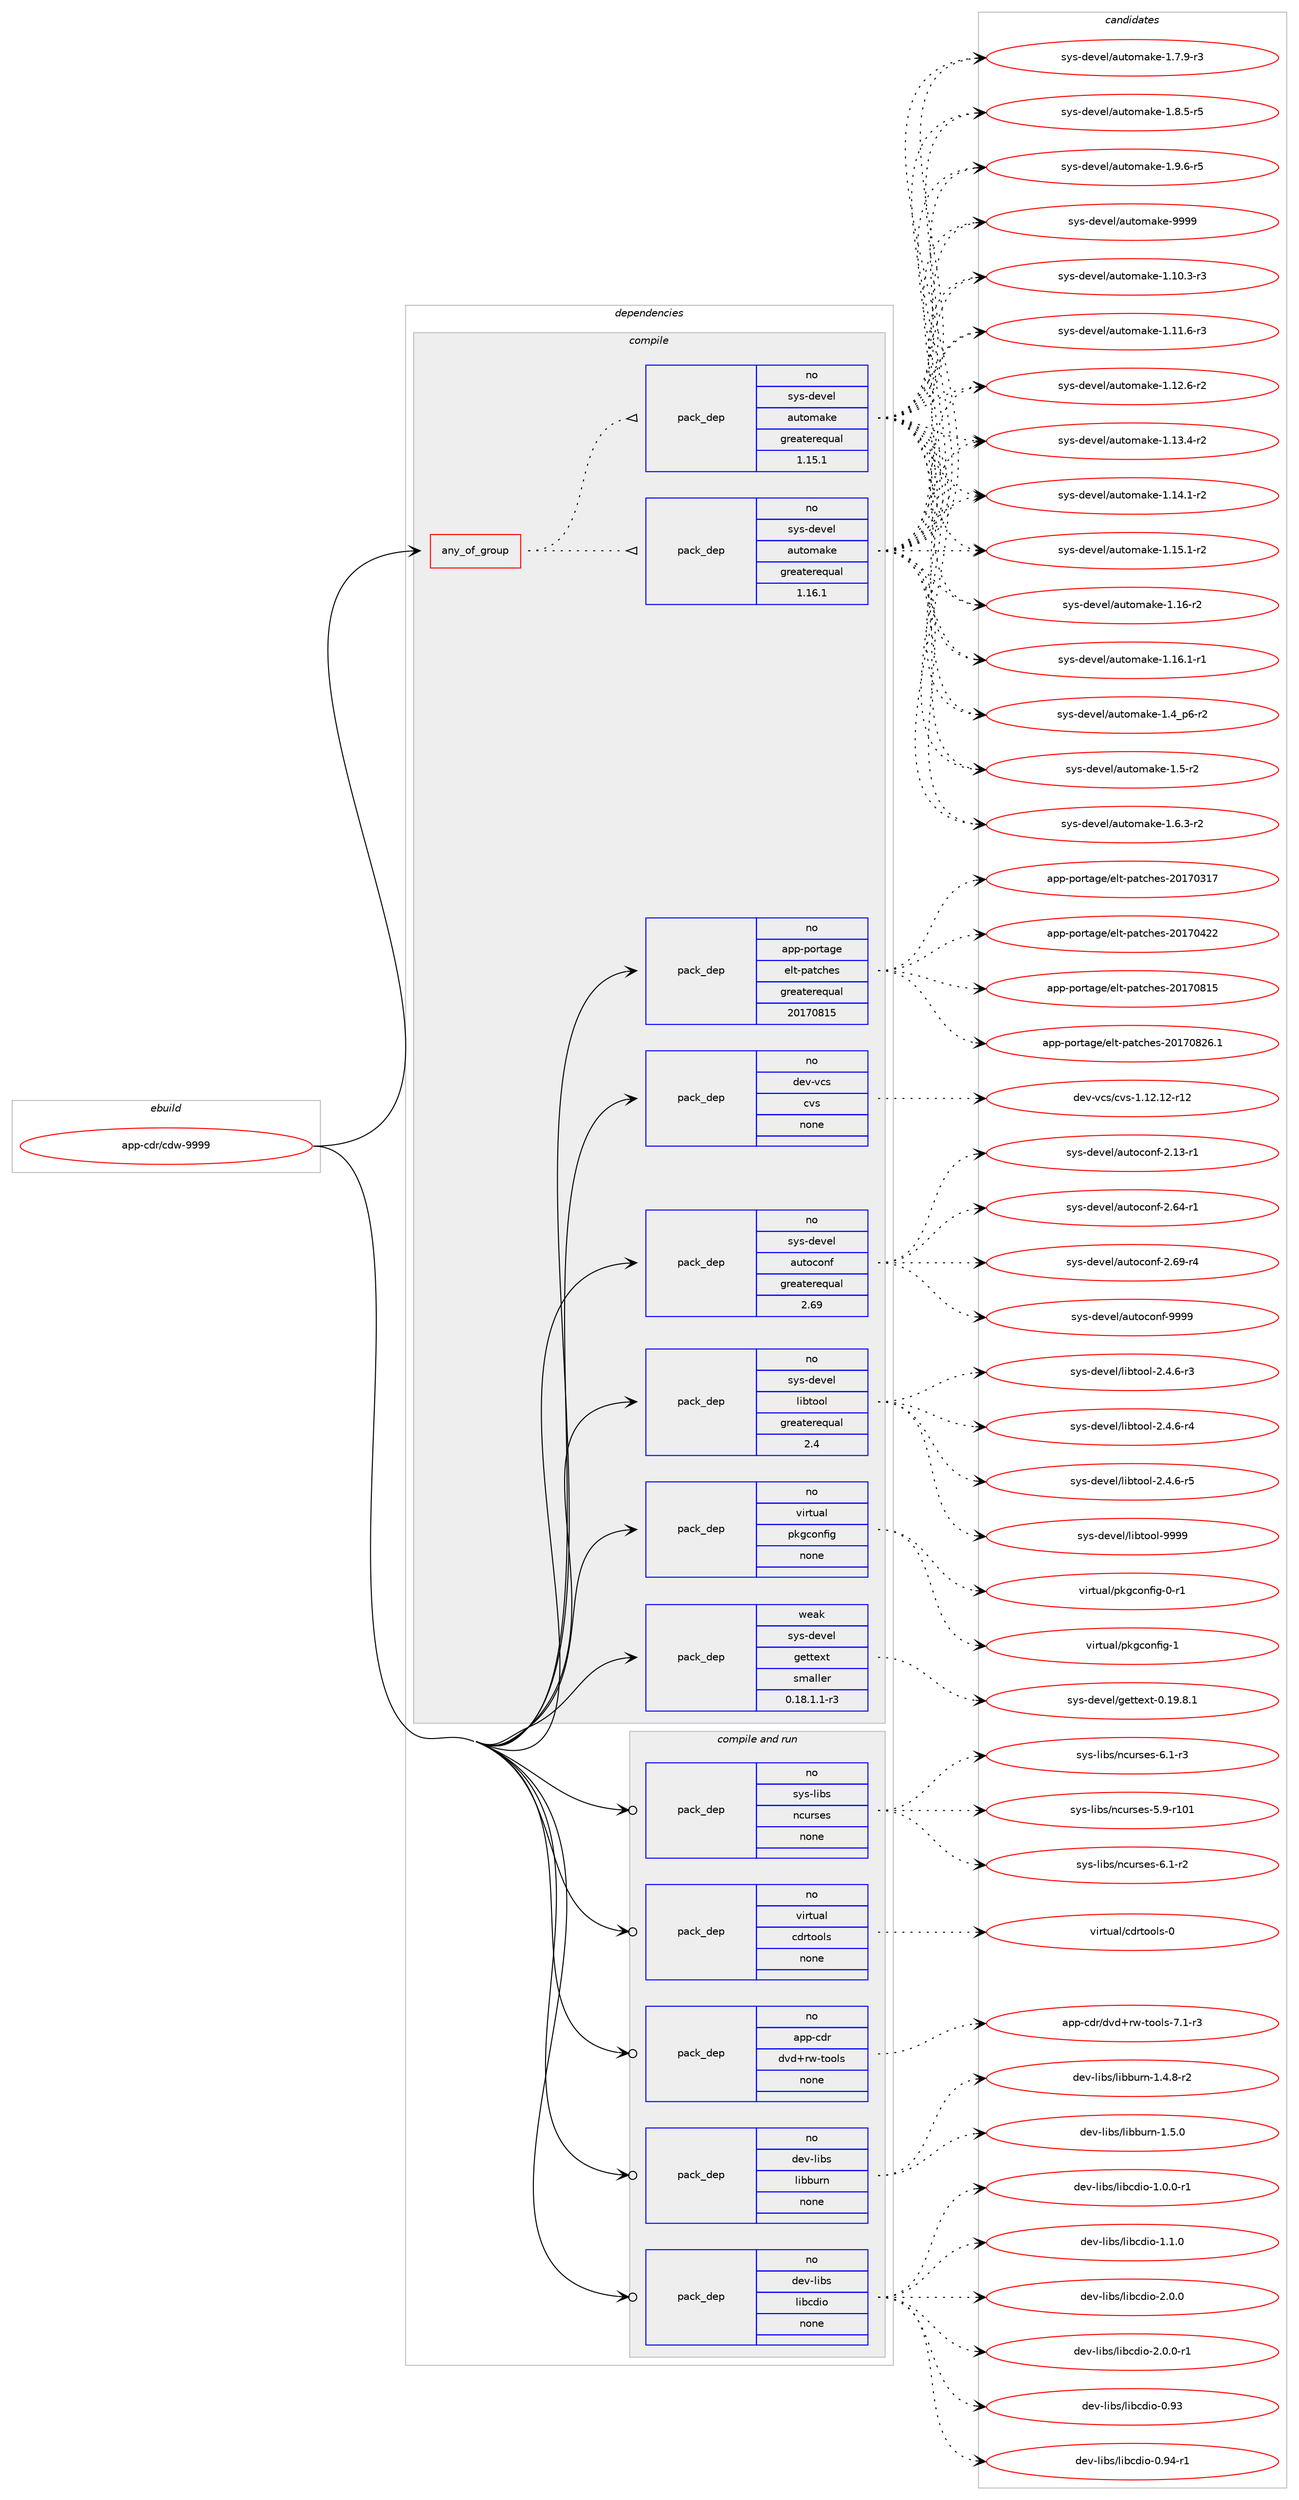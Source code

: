 digraph prolog {

# *************
# Graph options
# *************

newrank=true;
concentrate=true;
compound=true;
graph [rankdir=LR,fontname=Helvetica,fontsize=10,ranksep=1.5];#, ranksep=2.5, nodesep=0.2];
edge  [arrowhead=vee];
node  [fontname=Helvetica,fontsize=10];

# **********
# The ebuild
# **********

subgraph cluster_leftcol {
color=gray;
rank=same;
label=<<i>ebuild</i>>;
id [label="app-cdr/cdw-9999", color=red, width=4, href="../app-cdr/cdw-9999.svg"];
}

# ****************
# The dependencies
# ****************

subgraph cluster_midcol {
color=gray;
label=<<i>dependencies</i>>;
subgraph cluster_compile {
fillcolor="#eeeeee";
style=filled;
label=<<i>compile</i>>;
subgraph any19266 {
dependency1274577 [label=<<TABLE BORDER="0" CELLBORDER="1" CELLSPACING="0" CELLPADDING="4"><TR><TD CELLPADDING="10">any_of_group</TD></TR></TABLE>>, shape=none, color=red];subgraph pack907316 {
dependency1274578 [label=<<TABLE BORDER="0" CELLBORDER="1" CELLSPACING="0" CELLPADDING="4" WIDTH="220"><TR><TD ROWSPAN="6" CELLPADDING="30">pack_dep</TD></TR><TR><TD WIDTH="110">no</TD></TR><TR><TD>sys-devel</TD></TR><TR><TD>automake</TD></TR><TR><TD>greaterequal</TD></TR><TR><TD>1.16.1</TD></TR></TABLE>>, shape=none, color=blue];
}
dependency1274577:e -> dependency1274578:w [weight=20,style="dotted",arrowhead="oinv"];
subgraph pack907317 {
dependency1274579 [label=<<TABLE BORDER="0" CELLBORDER="1" CELLSPACING="0" CELLPADDING="4" WIDTH="220"><TR><TD ROWSPAN="6" CELLPADDING="30">pack_dep</TD></TR><TR><TD WIDTH="110">no</TD></TR><TR><TD>sys-devel</TD></TR><TR><TD>automake</TD></TR><TR><TD>greaterequal</TD></TR><TR><TD>1.15.1</TD></TR></TABLE>>, shape=none, color=blue];
}
dependency1274577:e -> dependency1274579:w [weight=20,style="dotted",arrowhead="oinv"];
}
id:e -> dependency1274577:w [weight=20,style="solid",arrowhead="vee"];
subgraph pack907318 {
dependency1274580 [label=<<TABLE BORDER="0" CELLBORDER="1" CELLSPACING="0" CELLPADDING="4" WIDTH="220"><TR><TD ROWSPAN="6" CELLPADDING="30">pack_dep</TD></TR><TR><TD WIDTH="110">no</TD></TR><TR><TD>app-portage</TD></TR><TR><TD>elt-patches</TD></TR><TR><TD>greaterequal</TD></TR><TR><TD>20170815</TD></TR></TABLE>>, shape=none, color=blue];
}
id:e -> dependency1274580:w [weight=20,style="solid",arrowhead="vee"];
subgraph pack907319 {
dependency1274581 [label=<<TABLE BORDER="0" CELLBORDER="1" CELLSPACING="0" CELLPADDING="4" WIDTH="220"><TR><TD ROWSPAN="6" CELLPADDING="30">pack_dep</TD></TR><TR><TD WIDTH="110">no</TD></TR><TR><TD>dev-vcs</TD></TR><TR><TD>cvs</TD></TR><TR><TD>none</TD></TR><TR><TD></TD></TR></TABLE>>, shape=none, color=blue];
}
id:e -> dependency1274581:w [weight=20,style="solid",arrowhead="vee"];
subgraph pack907320 {
dependency1274582 [label=<<TABLE BORDER="0" CELLBORDER="1" CELLSPACING="0" CELLPADDING="4" WIDTH="220"><TR><TD ROWSPAN="6" CELLPADDING="30">pack_dep</TD></TR><TR><TD WIDTH="110">no</TD></TR><TR><TD>sys-devel</TD></TR><TR><TD>autoconf</TD></TR><TR><TD>greaterequal</TD></TR><TR><TD>2.69</TD></TR></TABLE>>, shape=none, color=blue];
}
id:e -> dependency1274582:w [weight=20,style="solid",arrowhead="vee"];
subgraph pack907321 {
dependency1274583 [label=<<TABLE BORDER="0" CELLBORDER="1" CELLSPACING="0" CELLPADDING="4" WIDTH="220"><TR><TD ROWSPAN="6" CELLPADDING="30">pack_dep</TD></TR><TR><TD WIDTH="110">no</TD></TR><TR><TD>sys-devel</TD></TR><TR><TD>libtool</TD></TR><TR><TD>greaterequal</TD></TR><TR><TD>2.4</TD></TR></TABLE>>, shape=none, color=blue];
}
id:e -> dependency1274583:w [weight=20,style="solid",arrowhead="vee"];
subgraph pack907322 {
dependency1274584 [label=<<TABLE BORDER="0" CELLBORDER="1" CELLSPACING="0" CELLPADDING="4" WIDTH="220"><TR><TD ROWSPAN="6" CELLPADDING="30">pack_dep</TD></TR><TR><TD WIDTH="110">no</TD></TR><TR><TD>virtual</TD></TR><TR><TD>pkgconfig</TD></TR><TR><TD>none</TD></TR><TR><TD></TD></TR></TABLE>>, shape=none, color=blue];
}
id:e -> dependency1274584:w [weight=20,style="solid",arrowhead="vee"];
subgraph pack907323 {
dependency1274585 [label=<<TABLE BORDER="0" CELLBORDER="1" CELLSPACING="0" CELLPADDING="4" WIDTH="220"><TR><TD ROWSPAN="6" CELLPADDING="30">pack_dep</TD></TR><TR><TD WIDTH="110">weak</TD></TR><TR><TD>sys-devel</TD></TR><TR><TD>gettext</TD></TR><TR><TD>smaller</TD></TR><TR><TD>0.18.1.1-r3</TD></TR></TABLE>>, shape=none, color=blue];
}
id:e -> dependency1274585:w [weight=20,style="solid",arrowhead="vee"];
}
subgraph cluster_compileandrun {
fillcolor="#eeeeee";
style=filled;
label=<<i>compile and run</i>>;
subgraph pack907324 {
dependency1274586 [label=<<TABLE BORDER="0" CELLBORDER="1" CELLSPACING="0" CELLPADDING="4" WIDTH="220"><TR><TD ROWSPAN="6" CELLPADDING="30">pack_dep</TD></TR><TR><TD WIDTH="110">no</TD></TR><TR><TD>app-cdr</TD></TR><TR><TD>dvd+rw-tools</TD></TR><TR><TD>none</TD></TR><TR><TD></TD></TR></TABLE>>, shape=none, color=blue];
}
id:e -> dependency1274586:w [weight=20,style="solid",arrowhead="odotvee"];
subgraph pack907325 {
dependency1274587 [label=<<TABLE BORDER="0" CELLBORDER="1" CELLSPACING="0" CELLPADDING="4" WIDTH="220"><TR><TD ROWSPAN="6" CELLPADDING="30">pack_dep</TD></TR><TR><TD WIDTH="110">no</TD></TR><TR><TD>dev-libs</TD></TR><TR><TD>libburn</TD></TR><TR><TD>none</TD></TR><TR><TD></TD></TR></TABLE>>, shape=none, color=blue];
}
id:e -> dependency1274587:w [weight=20,style="solid",arrowhead="odotvee"];
subgraph pack907326 {
dependency1274588 [label=<<TABLE BORDER="0" CELLBORDER="1" CELLSPACING="0" CELLPADDING="4" WIDTH="220"><TR><TD ROWSPAN="6" CELLPADDING="30">pack_dep</TD></TR><TR><TD WIDTH="110">no</TD></TR><TR><TD>dev-libs</TD></TR><TR><TD>libcdio</TD></TR><TR><TD>none</TD></TR><TR><TD></TD></TR></TABLE>>, shape=none, color=blue];
}
id:e -> dependency1274588:w [weight=20,style="solid",arrowhead="odotvee"];
subgraph pack907327 {
dependency1274589 [label=<<TABLE BORDER="0" CELLBORDER="1" CELLSPACING="0" CELLPADDING="4" WIDTH="220"><TR><TD ROWSPAN="6" CELLPADDING="30">pack_dep</TD></TR><TR><TD WIDTH="110">no</TD></TR><TR><TD>sys-libs</TD></TR><TR><TD>ncurses</TD></TR><TR><TD>none</TD></TR><TR><TD></TD></TR></TABLE>>, shape=none, color=blue];
}
id:e -> dependency1274589:w [weight=20,style="solid",arrowhead="odotvee"];
subgraph pack907328 {
dependency1274590 [label=<<TABLE BORDER="0" CELLBORDER="1" CELLSPACING="0" CELLPADDING="4" WIDTH="220"><TR><TD ROWSPAN="6" CELLPADDING="30">pack_dep</TD></TR><TR><TD WIDTH="110">no</TD></TR><TR><TD>virtual</TD></TR><TR><TD>cdrtools</TD></TR><TR><TD>none</TD></TR><TR><TD></TD></TR></TABLE>>, shape=none, color=blue];
}
id:e -> dependency1274590:w [weight=20,style="solid",arrowhead="odotvee"];
}
subgraph cluster_run {
fillcolor="#eeeeee";
style=filled;
label=<<i>run</i>>;
}
}

# **************
# The candidates
# **************

subgraph cluster_choices {
rank=same;
color=gray;
label=<<i>candidates</i>>;

subgraph choice907316 {
color=black;
nodesep=1;
choice11512111545100101118101108479711711611110997107101454946494846514511451 [label="sys-devel/automake-1.10.3-r3", color=red, width=4,href="../sys-devel/automake-1.10.3-r3.svg"];
choice11512111545100101118101108479711711611110997107101454946494946544511451 [label="sys-devel/automake-1.11.6-r3", color=red, width=4,href="../sys-devel/automake-1.11.6-r3.svg"];
choice11512111545100101118101108479711711611110997107101454946495046544511450 [label="sys-devel/automake-1.12.6-r2", color=red, width=4,href="../sys-devel/automake-1.12.6-r2.svg"];
choice11512111545100101118101108479711711611110997107101454946495146524511450 [label="sys-devel/automake-1.13.4-r2", color=red, width=4,href="../sys-devel/automake-1.13.4-r2.svg"];
choice11512111545100101118101108479711711611110997107101454946495246494511450 [label="sys-devel/automake-1.14.1-r2", color=red, width=4,href="../sys-devel/automake-1.14.1-r2.svg"];
choice11512111545100101118101108479711711611110997107101454946495346494511450 [label="sys-devel/automake-1.15.1-r2", color=red, width=4,href="../sys-devel/automake-1.15.1-r2.svg"];
choice1151211154510010111810110847971171161111099710710145494649544511450 [label="sys-devel/automake-1.16-r2", color=red, width=4,href="../sys-devel/automake-1.16-r2.svg"];
choice11512111545100101118101108479711711611110997107101454946495446494511449 [label="sys-devel/automake-1.16.1-r1", color=red, width=4,href="../sys-devel/automake-1.16.1-r1.svg"];
choice115121115451001011181011084797117116111109971071014549465295112544511450 [label="sys-devel/automake-1.4_p6-r2", color=red, width=4,href="../sys-devel/automake-1.4_p6-r2.svg"];
choice11512111545100101118101108479711711611110997107101454946534511450 [label="sys-devel/automake-1.5-r2", color=red, width=4,href="../sys-devel/automake-1.5-r2.svg"];
choice115121115451001011181011084797117116111109971071014549465446514511450 [label="sys-devel/automake-1.6.3-r2", color=red, width=4,href="../sys-devel/automake-1.6.3-r2.svg"];
choice115121115451001011181011084797117116111109971071014549465546574511451 [label="sys-devel/automake-1.7.9-r3", color=red, width=4,href="../sys-devel/automake-1.7.9-r3.svg"];
choice115121115451001011181011084797117116111109971071014549465646534511453 [label="sys-devel/automake-1.8.5-r5", color=red, width=4,href="../sys-devel/automake-1.8.5-r5.svg"];
choice115121115451001011181011084797117116111109971071014549465746544511453 [label="sys-devel/automake-1.9.6-r5", color=red, width=4,href="../sys-devel/automake-1.9.6-r5.svg"];
choice115121115451001011181011084797117116111109971071014557575757 [label="sys-devel/automake-9999", color=red, width=4,href="../sys-devel/automake-9999.svg"];
dependency1274578:e -> choice11512111545100101118101108479711711611110997107101454946494846514511451:w [style=dotted,weight="100"];
dependency1274578:e -> choice11512111545100101118101108479711711611110997107101454946494946544511451:w [style=dotted,weight="100"];
dependency1274578:e -> choice11512111545100101118101108479711711611110997107101454946495046544511450:w [style=dotted,weight="100"];
dependency1274578:e -> choice11512111545100101118101108479711711611110997107101454946495146524511450:w [style=dotted,weight="100"];
dependency1274578:e -> choice11512111545100101118101108479711711611110997107101454946495246494511450:w [style=dotted,weight="100"];
dependency1274578:e -> choice11512111545100101118101108479711711611110997107101454946495346494511450:w [style=dotted,weight="100"];
dependency1274578:e -> choice1151211154510010111810110847971171161111099710710145494649544511450:w [style=dotted,weight="100"];
dependency1274578:e -> choice11512111545100101118101108479711711611110997107101454946495446494511449:w [style=dotted,weight="100"];
dependency1274578:e -> choice115121115451001011181011084797117116111109971071014549465295112544511450:w [style=dotted,weight="100"];
dependency1274578:e -> choice11512111545100101118101108479711711611110997107101454946534511450:w [style=dotted,weight="100"];
dependency1274578:e -> choice115121115451001011181011084797117116111109971071014549465446514511450:w [style=dotted,weight="100"];
dependency1274578:e -> choice115121115451001011181011084797117116111109971071014549465546574511451:w [style=dotted,weight="100"];
dependency1274578:e -> choice115121115451001011181011084797117116111109971071014549465646534511453:w [style=dotted,weight="100"];
dependency1274578:e -> choice115121115451001011181011084797117116111109971071014549465746544511453:w [style=dotted,weight="100"];
dependency1274578:e -> choice115121115451001011181011084797117116111109971071014557575757:w [style=dotted,weight="100"];
}
subgraph choice907317 {
color=black;
nodesep=1;
choice11512111545100101118101108479711711611110997107101454946494846514511451 [label="sys-devel/automake-1.10.3-r3", color=red, width=4,href="../sys-devel/automake-1.10.3-r3.svg"];
choice11512111545100101118101108479711711611110997107101454946494946544511451 [label="sys-devel/automake-1.11.6-r3", color=red, width=4,href="../sys-devel/automake-1.11.6-r3.svg"];
choice11512111545100101118101108479711711611110997107101454946495046544511450 [label="sys-devel/automake-1.12.6-r2", color=red, width=4,href="../sys-devel/automake-1.12.6-r2.svg"];
choice11512111545100101118101108479711711611110997107101454946495146524511450 [label="sys-devel/automake-1.13.4-r2", color=red, width=4,href="../sys-devel/automake-1.13.4-r2.svg"];
choice11512111545100101118101108479711711611110997107101454946495246494511450 [label="sys-devel/automake-1.14.1-r2", color=red, width=4,href="../sys-devel/automake-1.14.1-r2.svg"];
choice11512111545100101118101108479711711611110997107101454946495346494511450 [label="sys-devel/automake-1.15.1-r2", color=red, width=4,href="../sys-devel/automake-1.15.1-r2.svg"];
choice1151211154510010111810110847971171161111099710710145494649544511450 [label="sys-devel/automake-1.16-r2", color=red, width=4,href="../sys-devel/automake-1.16-r2.svg"];
choice11512111545100101118101108479711711611110997107101454946495446494511449 [label="sys-devel/automake-1.16.1-r1", color=red, width=4,href="../sys-devel/automake-1.16.1-r1.svg"];
choice115121115451001011181011084797117116111109971071014549465295112544511450 [label="sys-devel/automake-1.4_p6-r2", color=red, width=4,href="../sys-devel/automake-1.4_p6-r2.svg"];
choice11512111545100101118101108479711711611110997107101454946534511450 [label="sys-devel/automake-1.5-r2", color=red, width=4,href="../sys-devel/automake-1.5-r2.svg"];
choice115121115451001011181011084797117116111109971071014549465446514511450 [label="sys-devel/automake-1.6.3-r2", color=red, width=4,href="../sys-devel/automake-1.6.3-r2.svg"];
choice115121115451001011181011084797117116111109971071014549465546574511451 [label="sys-devel/automake-1.7.9-r3", color=red, width=4,href="../sys-devel/automake-1.7.9-r3.svg"];
choice115121115451001011181011084797117116111109971071014549465646534511453 [label="sys-devel/automake-1.8.5-r5", color=red, width=4,href="../sys-devel/automake-1.8.5-r5.svg"];
choice115121115451001011181011084797117116111109971071014549465746544511453 [label="sys-devel/automake-1.9.6-r5", color=red, width=4,href="../sys-devel/automake-1.9.6-r5.svg"];
choice115121115451001011181011084797117116111109971071014557575757 [label="sys-devel/automake-9999", color=red, width=4,href="../sys-devel/automake-9999.svg"];
dependency1274579:e -> choice11512111545100101118101108479711711611110997107101454946494846514511451:w [style=dotted,weight="100"];
dependency1274579:e -> choice11512111545100101118101108479711711611110997107101454946494946544511451:w [style=dotted,weight="100"];
dependency1274579:e -> choice11512111545100101118101108479711711611110997107101454946495046544511450:w [style=dotted,weight="100"];
dependency1274579:e -> choice11512111545100101118101108479711711611110997107101454946495146524511450:w [style=dotted,weight="100"];
dependency1274579:e -> choice11512111545100101118101108479711711611110997107101454946495246494511450:w [style=dotted,weight="100"];
dependency1274579:e -> choice11512111545100101118101108479711711611110997107101454946495346494511450:w [style=dotted,weight="100"];
dependency1274579:e -> choice1151211154510010111810110847971171161111099710710145494649544511450:w [style=dotted,weight="100"];
dependency1274579:e -> choice11512111545100101118101108479711711611110997107101454946495446494511449:w [style=dotted,weight="100"];
dependency1274579:e -> choice115121115451001011181011084797117116111109971071014549465295112544511450:w [style=dotted,weight="100"];
dependency1274579:e -> choice11512111545100101118101108479711711611110997107101454946534511450:w [style=dotted,weight="100"];
dependency1274579:e -> choice115121115451001011181011084797117116111109971071014549465446514511450:w [style=dotted,weight="100"];
dependency1274579:e -> choice115121115451001011181011084797117116111109971071014549465546574511451:w [style=dotted,weight="100"];
dependency1274579:e -> choice115121115451001011181011084797117116111109971071014549465646534511453:w [style=dotted,weight="100"];
dependency1274579:e -> choice115121115451001011181011084797117116111109971071014549465746544511453:w [style=dotted,weight="100"];
dependency1274579:e -> choice115121115451001011181011084797117116111109971071014557575757:w [style=dotted,weight="100"];
}
subgraph choice907318 {
color=black;
nodesep=1;
choice97112112451121111141169710310147101108116451129711699104101115455048495548514955 [label="app-portage/elt-patches-20170317", color=red, width=4,href="../app-portage/elt-patches-20170317.svg"];
choice97112112451121111141169710310147101108116451129711699104101115455048495548525050 [label="app-portage/elt-patches-20170422", color=red, width=4,href="../app-portage/elt-patches-20170422.svg"];
choice97112112451121111141169710310147101108116451129711699104101115455048495548564953 [label="app-portage/elt-patches-20170815", color=red, width=4,href="../app-portage/elt-patches-20170815.svg"];
choice971121124511211111411697103101471011081164511297116991041011154550484955485650544649 [label="app-portage/elt-patches-20170826.1", color=red, width=4,href="../app-portage/elt-patches-20170826.1.svg"];
dependency1274580:e -> choice97112112451121111141169710310147101108116451129711699104101115455048495548514955:w [style=dotted,weight="100"];
dependency1274580:e -> choice97112112451121111141169710310147101108116451129711699104101115455048495548525050:w [style=dotted,weight="100"];
dependency1274580:e -> choice97112112451121111141169710310147101108116451129711699104101115455048495548564953:w [style=dotted,weight="100"];
dependency1274580:e -> choice971121124511211111411697103101471011081164511297116991041011154550484955485650544649:w [style=dotted,weight="100"];
}
subgraph choice907319 {
color=black;
nodesep=1;
choice100101118451189911547991181154549464950464950451144950 [label="dev-vcs/cvs-1.12.12-r12", color=red, width=4,href="../dev-vcs/cvs-1.12.12-r12.svg"];
dependency1274581:e -> choice100101118451189911547991181154549464950464950451144950:w [style=dotted,weight="100"];
}
subgraph choice907320 {
color=black;
nodesep=1;
choice1151211154510010111810110847971171161119911111010245504649514511449 [label="sys-devel/autoconf-2.13-r1", color=red, width=4,href="../sys-devel/autoconf-2.13-r1.svg"];
choice1151211154510010111810110847971171161119911111010245504654524511449 [label="sys-devel/autoconf-2.64-r1", color=red, width=4,href="../sys-devel/autoconf-2.64-r1.svg"];
choice1151211154510010111810110847971171161119911111010245504654574511452 [label="sys-devel/autoconf-2.69-r4", color=red, width=4,href="../sys-devel/autoconf-2.69-r4.svg"];
choice115121115451001011181011084797117116111991111101024557575757 [label="sys-devel/autoconf-9999", color=red, width=4,href="../sys-devel/autoconf-9999.svg"];
dependency1274582:e -> choice1151211154510010111810110847971171161119911111010245504649514511449:w [style=dotted,weight="100"];
dependency1274582:e -> choice1151211154510010111810110847971171161119911111010245504654524511449:w [style=dotted,weight="100"];
dependency1274582:e -> choice1151211154510010111810110847971171161119911111010245504654574511452:w [style=dotted,weight="100"];
dependency1274582:e -> choice115121115451001011181011084797117116111991111101024557575757:w [style=dotted,weight="100"];
}
subgraph choice907321 {
color=black;
nodesep=1;
choice1151211154510010111810110847108105981161111111084550465246544511451 [label="sys-devel/libtool-2.4.6-r3", color=red, width=4,href="../sys-devel/libtool-2.4.6-r3.svg"];
choice1151211154510010111810110847108105981161111111084550465246544511452 [label="sys-devel/libtool-2.4.6-r4", color=red, width=4,href="../sys-devel/libtool-2.4.6-r4.svg"];
choice1151211154510010111810110847108105981161111111084550465246544511453 [label="sys-devel/libtool-2.4.6-r5", color=red, width=4,href="../sys-devel/libtool-2.4.6-r5.svg"];
choice1151211154510010111810110847108105981161111111084557575757 [label="sys-devel/libtool-9999", color=red, width=4,href="../sys-devel/libtool-9999.svg"];
dependency1274583:e -> choice1151211154510010111810110847108105981161111111084550465246544511451:w [style=dotted,weight="100"];
dependency1274583:e -> choice1151211154510010111810110847108105981161111111084550465246544511452:w [style=dotted,weight="100"];
dependency1274583:e -> choice1151211154510010111810110847108105981161111111084550465246544511453:w [style=dotted,weight="100"];
dependency1274583:e -> choice1151211154510010111810110847108105981161111111084557575757:w [style=dotted,weight="100"];
}
subgraph choice907322 {
color=black;
nodesep=1;
choice11810511411611797108471121071039911111010210510345484511449 [label="virtual/pkgconfig-0-r1", color=red, width=4,href="../virtual/pkgconfig-0-r1.svg"];
choice1181051141161179710847112107103991111101021051034549 [label="virtual/pkgconfig-1", color=red, width=4,href="../virtual/pkgconfig-1.svg"];
dependency1274584:e -> choice11810511411611797108471121071039911111010210510345484511449:w [style=dotted,weight="100"];
dependency1274584:e -> choice1181051141161179710847112107103991111101021051034549:w [style=dotted,weight="100"];
}
subgraph choice907323 {
color=black;
nodesep=1;
choice1151211154510010111810110847103101116116101120116454846495746564649 [label="sys-devel/gettext-0.19.8.1", color=red, width=4,href="../sys-devel/gettext-0.19.8.1.svg"];
dependency1274585:e -> choice1151211154510010111810110847103101116116101120116454846495746564649:w [style=dotted,weight="100"];
}
subgraph choice907324 {
color=black;
nodesep=1;
choice971121124599100114471001181004311411945116111111108115455546494511451 [label="app-cdr/dvd+rw-tools-7.1-r3", color=red, width=4,href="../app-cdr/dvd+rw-tools-7.1-r3.svg"];
dependency1274586:e -> choice971121124599100114471001181004311411945116111111108115455546494511451:w [style=dotted,weight="100"];
}
subgraph choice907325 {
color=black;
nodesep=1;
choice10010111845108105981154710810598981171141104549465246564511450 [label="dev-libs/libburn-1.4.8-r2", color=red, width=4,href="../dev-libs/libburn-1.4.8-r2.svg"];
choice1001011184510810598115471081059898117114110454946534648 [label="dev-libs/libburn-1.5.0", color=red, width=4,href="../dev-libs/libburn-1.5.0.svg"];
dependency1274587:e -> choice10010111845108105981154710810598981171141104549465246564511450:w [style=dotted,weight="100"];
dependency1274587:e -> choice1001011184510810598115471081059898117114110454946534648:w [style=dotted,weight="100"];
}
subgraph choice907326 {
color=black;
nodesep=1;
choice10010111845108105981154710810598991001051114548465751 [label="dev-libs/libcdio-0.93", color=red, width=4,href="../dev-libs/libcdio-0.93.svg"];
choice100101118451081059811547108105989910010511145484657524511449 [label="dev-libs/libcdio-0.94-r1", color=red, width=4,href="../dev-libs/libcdio-0.94-r1.svg"];
choice10010111845108105981154710810598991001051114549464846484511449 [label="dev-libs/libcdio-1.0.0-r1", color=red, width=4,href="../dev-libs/libcdio-1.0.0-r1.svg"];
choice1001011184510810598115471081059899100105111454946494648 [label="dev-libs/libcdio-1.1.0", color=red, width=4,href="../dev-libs/libcdio-1.1.0.svg"];
choice1001011184510810598115471081059899100105111455046484648 [label="dev-libs/libcdio-2.0.0", color=red, width=4,href="../dev-libs/libcdio-2.0.0.svg"];
choice10010111845108105981154710810598991001051114550464846484511449 [label="dev-libs/libcdio-2.0.0-r1", color=red, width=4,href="../dev-libs/libcdio-2.0.0-r1.svg"];
dependency1274588:e -> choice10010111845108105981154710810598991001051114548465751:w [style=dotted,weight="100"];
dependency1274588:e -> choice100101118451081059811547108105989910010511145484657524511449:w [style=dotted,weight="100"];
dependency1274588:e -> choice10010111845108105981154710810598991001051114549464846484511449:w [style=dotted,weight="100"];
dependency1274588:e -> choice1001011184510810598115471081059899100105111454946494648:w [style=dotted,weight="100"];
dependency1274588:e -> choice1001011184510810598115471081059899100105111455046484648:w [style=dotted,weight="100"];
dependency1274588:e -> choice10010111845108105981154710810598991001051114550464846484511449:w [style=dotted,weight="100"];
}
subgraph choice907327 {
color=black;
nodesep=1;
choice115121115451081059811547110991171141151011154553465745114494849 [label="sys-libs/ncurses-5.9-r101", color=red, width=4,href="../sys-libs/ncurses-5.9-r101.svg"];
choice11512111545108105981154711099117114115101115455446494511450 [label="sys-libs/ncurses-6.1-r2", color=red, width=4,href="../sys-libs/ncurses-6.1-r2.svg"];
choice11512111545108105981154711099117114115101115455446494511451 [label="sys-libs/ncurses-6.1-r3", color=red, width=4,href="../sys-libs/ncurses-6.1-r3.svg"];
dependency1274589:e -> choice115121115451081059811547110991171141151011154553465745114494849:w [style=dotted,weight="100"];
dependency1274589:e -> choice11512111545108105981154711099117114115101115455446494511450:w [style=dotted,weight="100"];
dependency1274589:e -> choice11512111545108105981154711099117114115101115455446494511451:w [style=dotted,weight="100"];
}
subgraph choice907328 {
color=black;
nodesep=1;
choice1181051141161179710847991001141161111111081154548 [label="virtual/cdrtools-0", color=red, width=4,href="../virtual/cdrtools-0.svg"];
dependency1274590:e -> choice1181051141161179710847991001141161111111081154548:w [style=dotted,weight="100"];
}
}

}
